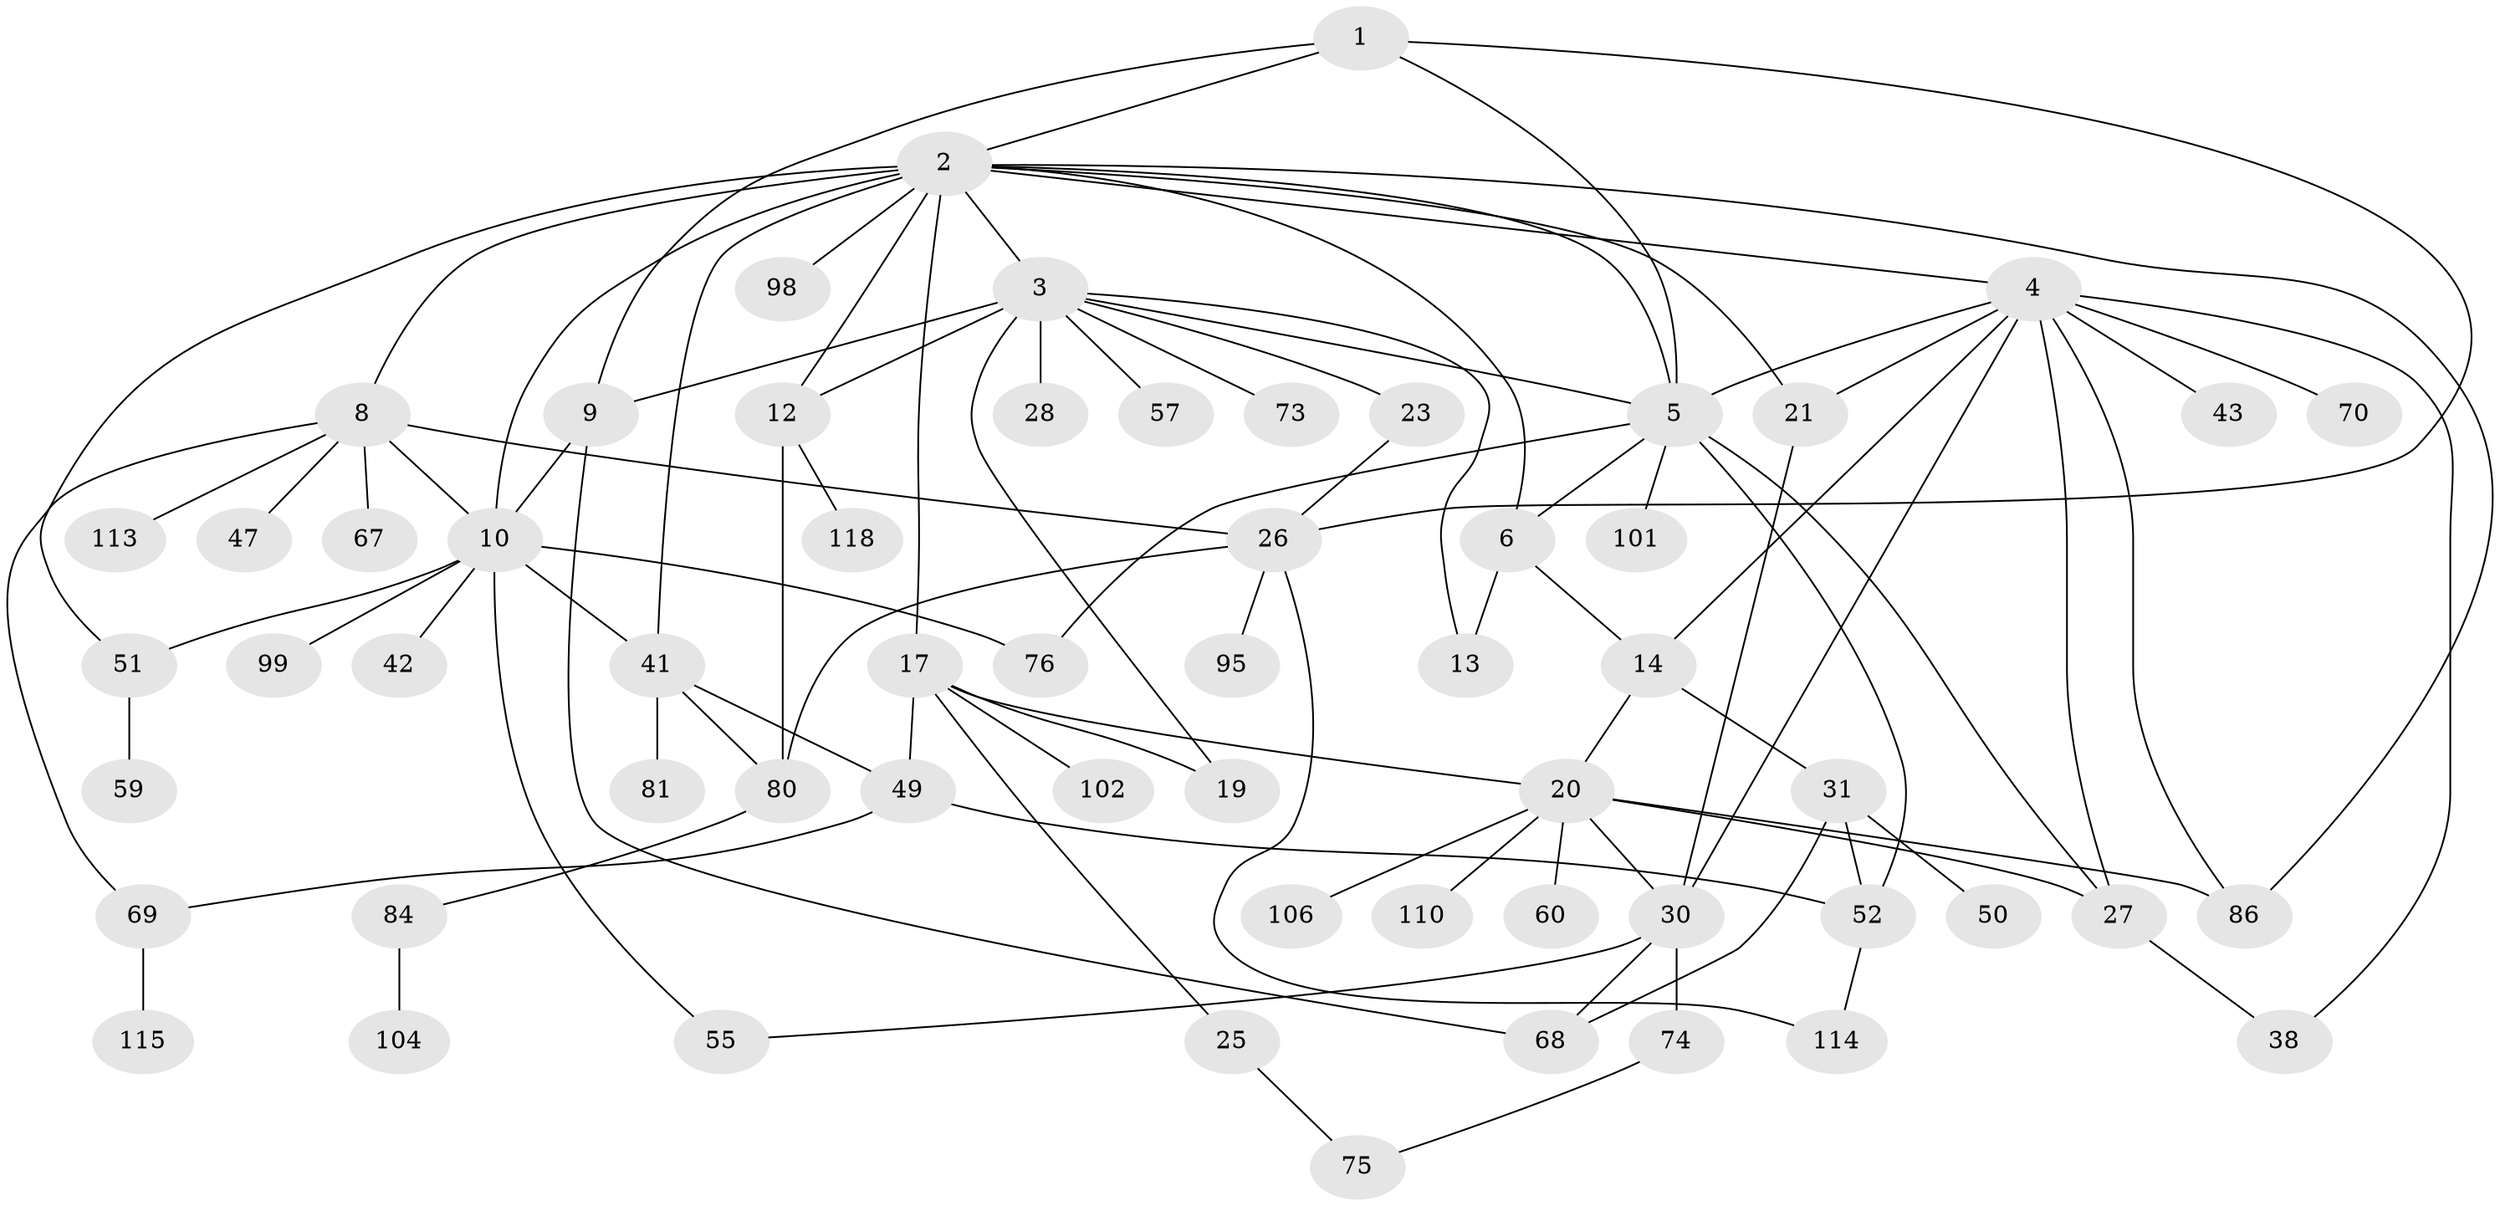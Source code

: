 // original degree distribution, {4: 0.15, 11: 0.008333333333333333, 6: 0.03333333333333333, 8: 0.008333333333333333, 7: 0.016666666666666666, 2: 0.25833333333333336, 3: 0.19166666666666668, 5: 0.03333333333333333, 1: 0.3}
// Generated by graph-tools (version 1.1) at 2025/13/03/09/25 04:13:20]
// undirected, 60 vertices, 95 edges
graph export_dot {
graph [start="1"]
  node [color=gray90,style=filled];
  1;
  2 [super="+7+35+16"];
  3 [super="+29+22+15"];
  4 [super="+44"];
  5 [super="+88+54+78"];
  6 [super="+105+36+11"];
  8 [super="+82+32"];
  9 [super="+83+39"];
  10 [super="+107+18+62"];
  12;
  13 [super="+58"];
  14;
  17 [super="+91+34"];
  19;
  20 [super="+24+33"];
  21 [super="+119"];
  23;
  25;
  26 [super="+48"];
  27 [super="+94"];
  28 [super="+45"];
  30 [super="+53"];
  31 [super="+37"];
  38;
  41 [super="+117+77+66"];
  42;
  43;
  47;
  49 [super="+64"];
  50;
  51 [super="+85"];
  52 [super="+87"];
  55 [super="+111"];
  57;
  59;
  60;
  67;
  68;
  69 [super="+72+108"];
  70;
  73;
  74;
  75 [super="+92"];
  76;
  80;
  81;
  84;
  86 [super="+109"];
  95;
  98;
  99;
  101;
  102;
  104;
  106;
  110;
  113 [super="+116"];
  114;
  115;
  118;
  1 -- 2;
  1 -- 9;
  1 -- 26;
  1 -- 5;
  2 -- 3 [weight=2];
  2 -- 4;
  2 -- 10 [weight=2];
  2 -- 12;
  2 -- 41;
  2 -- 86;
  2 -- 98;
  2 -- 21;
  2 -- 8 [weight=2];
  2 -- 5;
  2 -- 17;
  2 -- 51;
  2 -- 6;
  3 -- 28;
  3 -- 19;
  3 -- 73;
  3 -- 23;
  3 -- 57;
  3 -- 12;
  3 -- 13;
  3 -- 5;
  3 -- 9;
  4 -- 5;
  4 -- 14;
  4 -- 30;
  4 -- 43;
  4 -- 70;
  4 -- 27;
  4 -- 86;
  4 -- 21;
  4 -- 38;
  5 -- 6;
  5 -- 27;
  5 -- 76;
  5 -- 52;
  5 -- 101;
  6 -- 14;
  6 -- 13;
  8 -- 67;
  8 -- 113;
  8 -- 10;
  8 -- 69;
  8 -- 47;
  8 -- 26;
  9 -- 68;
  9 -- 10;
  10 -- 99;
  10 -- 51;
  10 -- 42;
  10 -- 76;
  10 -- 55;
  10 -- 41;
  12 -- 118;
  12 -- 80;
  14 -- 31;
  14 -- 20;
  17 -- 19;
  17 -- 20;
  17 -- 25;
  17 -- 49;
  17 -- 102;
  20 -- 110;
  20 -- 30;
  20 -- 106;
  20 -- 27;
  20 -- 86;
  20 -- 60;
  21 -- 30;
  23 -- 26;
  25 -- 75;
  26 -- 95;
  26 -- 80;
  26 -- 114;
  27 -- 38;
  30 -- 55;
  30 -- 68;
  30 -- 74;
  31 -- 50;
  31 -- 68;
  31 -- 52;
  41 -- 80;
  41 -- 81;
  41 -- 49;
  49 -- 52;
  49 -- 69;
  51 -- 59;
  52 -- 114;
  69 -- 115;
  74 -- 75;
  80 -- 84;
  84 -- 104;
}

